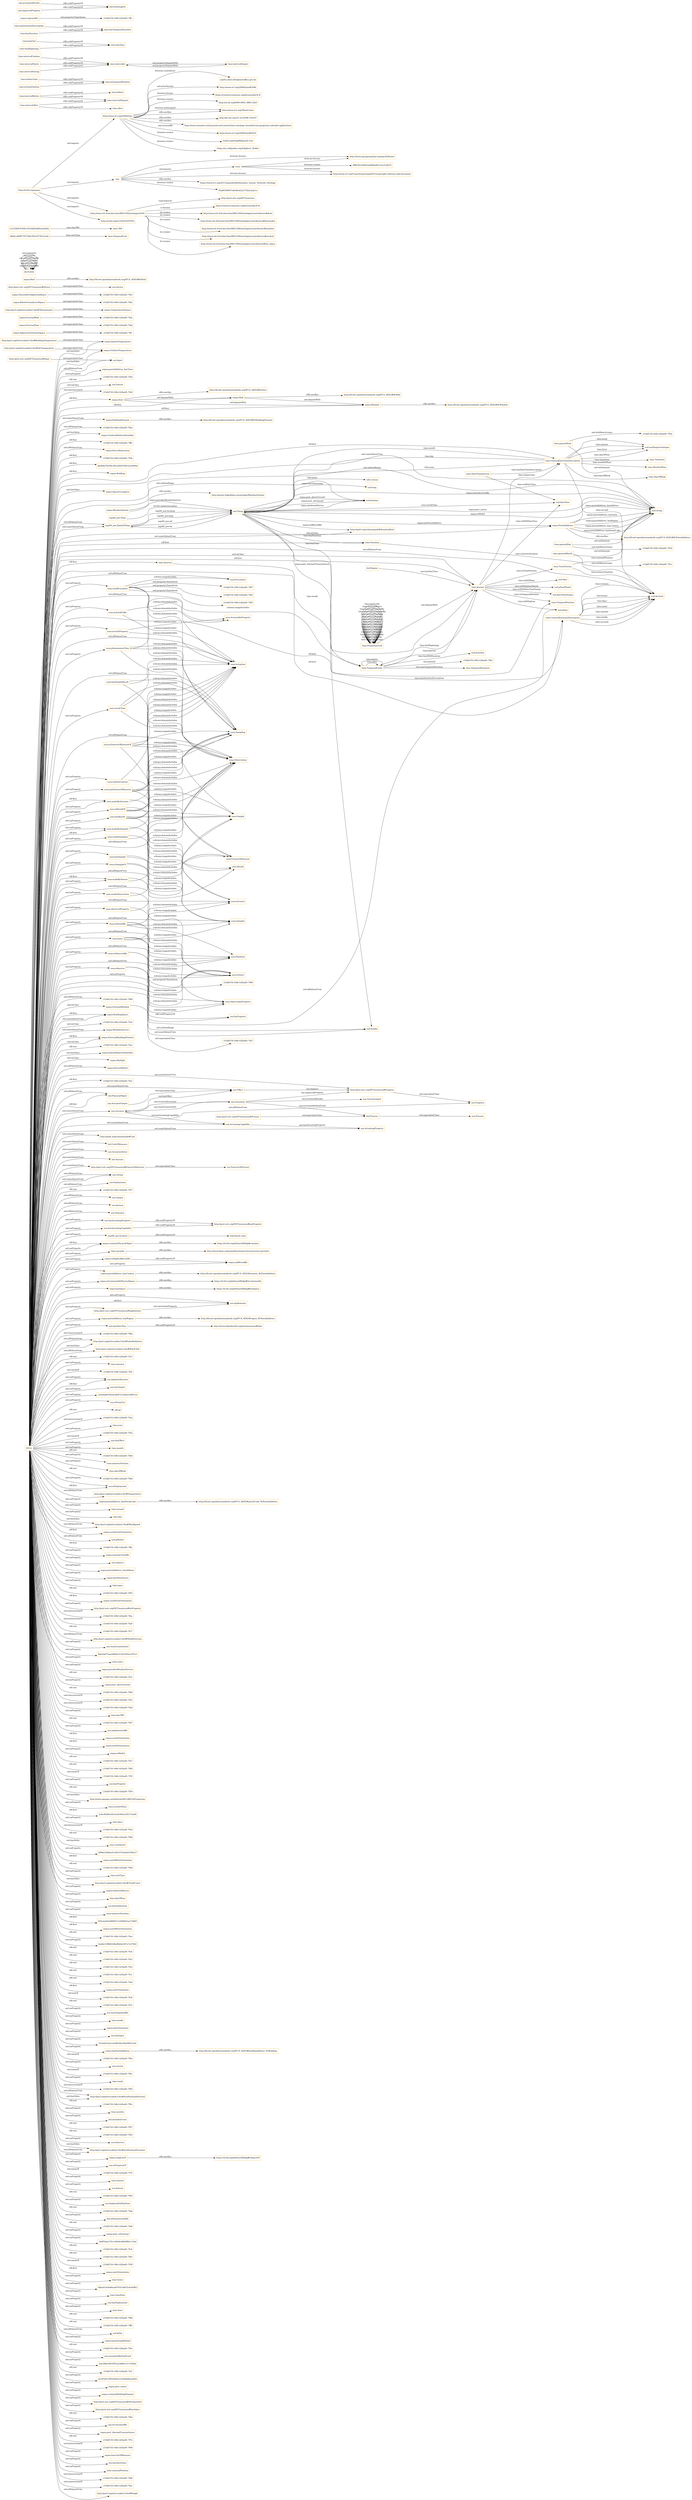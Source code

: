 digraph ar2dtool_diagram { 
rankdir=LR;
size="1501"
node [shape = rectangle, color="orange"]; "ssn:Sensor" "eepsa:Window" "-21bbf150:168c1d2ba0f:-7ff1" "eepsa:BuildingElement" "-21bbf150:168c1d2ba0f:-7fad" "eepsa:ExternalWall" "-21bbf150:168c1d2ba0f:-7fb2" "eepsa:OutdoorRelativeHumidity" "-21bbf150:168c1d2ba0f:-7ff0" "eepsa:DeviceRelocation" "-21bbf150:168c1d2ba0f:-7feb" "ssn:FeatureOfInterest" "eepsa:Door" "eepsa:IndoorTemperature" "eepsa:Building" "eepsa:SpaceOccupancy" "eepsa:PostalAddress" "-21bbf150:168c1d2ba0f:-7f80" "eepsa:TemperatureSensor" "eepsa:ExternalWindow" "eepsa:BelowGroundLevelSpace" "eepsa:AdjacentToOutdoorSpace" "eepsa:BuildingSpace" "-21bbf150:168c1d2ba0f:-7faa" "-21bbf150:168c1d2ba0f:-7fc9" "wgs84_pos:SpatialThing" "eepsa:WeatherService" "eepsa:ExternalBuildingElement" "eepsa:OutdoorTemperature" "eepsa:IndoorRelativeHumidity" "-21bbf150:168c1d2ba0f:-7fa3" "eepsa:NaturallyEnlightenedSpace" "ssn:Process" "eepsa:Skylight" "eepsa:WeatherStation" "eepsa:DeviceShelter" "eepsa:Wall" "eepsa:ExternalDoor" "-21bbf150:168c1d2ba0f:-7fd2" "-21bbf150:168c1d2ba0f:-7fa1" "ssn:Device" "wgs84_pos:Point" "eepsa:Roof" "-21bbf150:168c1d2ba0f:-7fa7" "san:ActuatorInput" "dul:PhysicalObject" "http://purl.oclc.org/NET/ssnx/ssn#Property" "http://qudt.org/schema/qudt#Unit" "dul:UnitOfMeasure" "san:ActuatingProperty" "san:ActuationValue" "san:ActuatorOutput" "san:ActuatingCapability" "dul:Amount" "san:Actuator" "http://purl.oclc.org/NET/ssnx/ssn#FeatureOfInterest" "http://purl.oclc.org/NET/ssnx/ssn#Device" "san:Actuation" "http://purl.oclc.org/NET/ssnx/ssn#Process" "dul:Process" "dul:Region" "dul:Entity" "san:Acting" "http://qudt.org/schema/qudt#QuantityKind" "san:Effect" "http://purl.oclc.org/NET/ssnx/ssn#Input" "ssn:Deployment" "ssn:Input" "sosa:Actuation" "ssn:Output" "sosa:Observation" "ssn:Property" "ssn:System" "sosa:Sampling" "ssn:Stimulus" "time:TimeZone" "time:GeneralDateTimeDescription" "time:DateTimeInterval" "3bb8ccd08f73975492395c97765a1e4e" "12125fd47639415010dd5a964ceed56a" "time:TRS" "time:TemporalDuration" "time:Duration" "time:GeneralDurationDescription" "time:ProperInterval" "time:TimePosition" "time:TemporalPosition" "time:Interval" "time:TemporalEntity" "time:MonthOfYear" "time:TemporalUnit" "time:Instant" "time:DayOfWeek" "sosa:ObservableProperty" "sosa:FeatureOfInterest" "sosa:Platform" "sosa:ActuatableProperty" "sosa:Actuator" "sosa:Sample" "sosa:Sensor" "sosa:Procedure" "sosa:Result" "sosa:Sampler" ; /*classes style*/
	"san:hasActuatingProperty" -> "http://purl.oclc.org/NET/ssnx/ssn#hasProperty" [ label = "rdfs:subPropertyOf" ];
	"sosa:usedProcedure" -> "-21bbf150:168c1d2ba0f:-7f63" [ label = "owl:propertyChainAxiom" ];
	"sosa:usedProcedure" -> "-21bbf150:168c1d2ba0f:-7f65" [ label = "owl:propertyChainAxiom" ];
	"sosa:usedProcedure" -> "-21bbf150:168c1d2ba0f:-7f67" [ label = "owl:propertyChainAxiom" ];
	"sosa:usedProcedure" -> "sosa:Procedure" [ label = "schema:rangeIncludes" ];
	"sosa:usedProcedure" -> "sosa:Sampling" [ label = "schema:domainIncludes" ];
	"sosa:usedProcedure" -> "sosa:Observation" [ label = "schema:domainIncludes" ];
	"sosa:usedProcedure" -> "sosa:Actuation" [ label = "schema:domainIncludes" ];
	"dul:Process" -> "ssn:Process" [ label = "owl:equivalentClass" ];
	"san:hasActuatingCapability" -> "http://purl.oclc.org/NET/ssnx/ssn#hasProperty" [ label = "rdfs:subPropertyOf" ];
	"http://www.w3.org/2006/time" -> "http://orcid.org/0000-0002-3884-3420" [ label = "dcterms:creator" ];
	"http://www.w3.org/2006/time" -> "http://www.w3.org/TR/owl-time" [ label = "rdfs:seeAlso" ];
	"http://www.w3.org/2006/time" -> "http://dx.doi.org/10.3233/SW-150187" [ label = "rdfs:seeAlso" ];
	"http://www.w3.org/2006/time" -> "http://www.semantic-web-journal.net/content/time-ontology-extended-non-gregorian-calendar-applications" [ label = "rdfs:seeAlso" ];
	"http://www.w3.org/2006/time" -> "http://www.w3.org/TR/owl-time" [ label = "dcterms:isVersionOf" ];
	"http://www.w3.org/2006/time" -> "http://www.w3.org/2006/time#2016" [ label = "owl:versionIRI" ];
	"http://www.w3.org/2006/time" -> "mailto:panfeng66@gmail.com" [ label = "dcterms:creator" ];
	"http://www.w3.org/2006/time" -> "https://en.wikipedia.org/wiki/Jerry_Hobbs" [ label = "dcterms:creator" ];
	"http://www.w3.org/2006/time" -> "mailto:chris.little@metoffice.gov.uk" [ label = "dcterms:contributor" ];
	"http://www.w3.org/2006/time" -> "http://www.w3.org/2006/time#2006" [ label = "owl:priorVersion" ];
	"http://www.w3.org/2006/time" -> "https://creativecommons.org/licenses/by/4.0/" [ label = "dcterms:license" ];
	"time:generalDay" -> "-21bbf150:168c1d2ba0f:-7f5d" [ label = "owl:withRestrictions" ];
	"time:generalDay" -> "xsd:string" [ label = "owl:onDatatype" ];
	"time:intervalBefore" -> "time:intervalDisjoint" [ label = "rdfs:subPropertyOf" ];
	"time:intervalBefore" -> "time:before" [ label = "rdfs:subPropertyOf" ];
	"time:inDateTime" -> "time:inTemporalPosition" [ label = "rdfs:subPropertyOf" ];
	"time:intervalFinishes" -> "time:intervalIn" [ label = "rdfs:subPropertyOf" ];
	"wgs84_pos:location" -> "foaf:based_near" [ label = "rdfs:subPropertyOf" ];
	"ssn:" -> "95a6f190957e9c06cd3a27342e3a4c1e" [ label = "dcterms:creator" ];
	"ssn:" -> "http://www.w3.org/Consortium/Legal/2015/copyright-software-and-document" [ label = "dcterms:license" ];
	"ssn:" -> "sosa:" [ label = "owl:imports" ];
	"ssn:" -> "https://www.w3.org/2015/spatial/wiki/Semantic_Sensor_Network_Ontology" [ label = "rdfs:seeAlso" ];
	"ssn:" -> "http://www.opengeospatial.org/ogc/Software" [ label = "dcterms:license" ];
	"eepsa:Window" -> "http://ifcowl.openbimstandards.org/IFC4_ADD2#IfcWindow" [ label = "rdfs:seeAlso" ];
	"time:hasEnd" -> "time:hasTime" [ label = "rdfs:subPropertyOf" ];
	"eepsa:Wall" -> "http://ifcowl.openbimstandards.org/IFC4_ADD2#IfcWall" [ label = "rdfs:seeAlso" ];
	"eepsa:Wall" -> "eepsa:Window" [ label = "owl:disjointWith" ];
	"sosa:isSampleOf" -> "sosa:FeatureOfInterest" [ label = "schema:rangeIncludes" ];
	"sosa:isSampleOf" -> "sosa:Sample" [ label = "schema:domainIncludes" ];
	"http://purl.oclc.org/NET/ssnx/ssn#Property" -> "ssn:Property" [ label = "owl:equivalentClass" ];
	"sosa:hasSample" -> "sosa:Sample" [ label = "schema:rangeIncludes" ];
	"sosa:hasSample" -> "sosa:FeatureOfInterest" [ label = "schema:domainIncludes" ];
	"http://purl.oclc.org/NET/ssnx/ssn#Input" -> "ssn:Input" [ label = "owl:equivalentClass" ];
	"time:hasDurationDescription" -> "time:hasTemporalDuration" [ label = "rdfs:subPropertyOf" ];
	"sosa:resultTime" -> "sosa:Sampling" [ label = "schema:domainIncludes" ];
	"sosa:resultTime" -> "sosa:Observation" [ label = "schema:domainIncludes" ];
	"sosa:resultTime" -> "sosa:Actuation" [ label = "schema:domainIncludes" ];
	"eepsa:capturedIn" -> "-21bbf150:168c1d2ba0f:-7ffc" [ label = "owl:propertyChainAxiom" ];
	"eepsa:ExternalWall" -> "-21bbf150:168c1d2ba0f:-7faa" [ label = "owl:equivalentClass" ];
	"time:intervalIn" -> "time:intervalEquals" [ label = "owl:propertyDisjointWith" ];
	"time:inTimePosition" -> "time:inTemporalPosition" [ label = "rdfs:subPropertyOf" ];
	"sosa:madeObservation" -> "sosa:Observation" [ label = "schema:rangeIncludes" ];
	"sosa:madeObservation" -> "sosa:Sensor" [ label = "schema:domainIncludes" ];
	"eepsa:Door" -> "http://ifcowl.openbimstandards.org/IFC4_ADD2#IfcDoor" [ label = "rdfs:seeAlso" ];
	"eepsa:Door" -> "eepsa:Window" [ label = "owl:disjointWith" ];
	"eepsa:Door" -> "eepsa:Wall" [ label = "owl:disjointWith" ];
	"eepsa:Roof" -> "http://ifcowl.openbimstandards.org/IFC4_ADD2#IfcRoof" [ label = "rdfs:seeAlso" ];
	"sosa:actsOnProperty" -> "sosa:ActuatableProperty" [ label = "schema:rangeIncludes" ];
	"sosa:actsOnProperty" -> "sosa:Actuation" [ label = "schema:domainIncludes" ];
	"eepsa:WeatherStation" -> "http://aemet.linkeddata.es/ontology/WeatherStation" [ label = "rdfs:seeAlso" ];
	"sosa:hasSimpleResult" -> "sosa:Sampling" [ label = "schema:domainIncludes" ];
	"sosa:hasSimpleResult" -> "sosa:Observation" [ label = "schema:domainIncludes" ];
	"sosa:hasSimpleResult" -> "sosa:Actuation" [ label = "schema:domainIncludes" ];
	"eepsa:PostalAddress" -> "http://ifcowl.openbimstandards.org/IFC4_ADD2#IfcPostalAddress" [ label = "rdfs:seeAlso" ];
	"eepsa:containsPhysicalObject" -> "https://w3id.org/def/saref4bldg#contains" [ label = "rdfs:seeAlso" ];
	"time:generalYear" -> "-21bbf150:168c1d2ba0f:-7f5b" [ label = "owl:withRestrictions" ];
	"time:generalYear" -> "xsd:string" [ label = "owl:onDatatype" ];
	"http://purl.oclc.org/NET/ssnx/ssn#Device" -> "ssn:Device" [ label = "owl:equivalentClass" ];
	"sosa:observedProperty" -> "sosa:ObservableProperty" [ label = "schema:rangeIncludes" ];
	"sosa:observedProperty" -> "sosa:Observation" [ label = "schema:domainIncludes" ];
	"eepsa:ExternalWindow" -> "-21bbf150:168c1d2ba0f:-7fa7" [ label = "owl:equivalentClass" ];
	"time:intervalStarts" -> "time:intervalIn" [ label = "rdfs:subPropertyOf" ];
	"sosa:observes" -> "ssn:forProperty" [ label = "rdfs:subPropertyOf" ];
	"sosa:observes" -> "sosa:ObservableProperty" [ label = "schema:rangeIncludes" ];
	"sosa:observes" -> "sosa:Sensor" [ label = "schema:domainIncludes" ];
	"eepsa:AdjacentToOutdoorSpace" -> "-21bbf150:168c1d2ba0f:-7ff1" [ label = "owl:equivalentClass" ];
	"time:intervalDuring" -> "time:intervalIn" [ label = "rdfs:subPropertyOf" ];
	"time:ProperInterval" -> "time:Instant" [ label = "owl:disjointWith" ];
	"time:seconds" -> "http://www.bipm.org/en/publications/si-brochure/second.html" [ label = "rdfs:seeAlso" ];
	"eepsa:isHighlyAffectedBy" -> "eepsa:isAffectedBy" [ label = "rdfs:subPropertyOf" ];
	"time:generalMonth" -> "-21bbf150:168c1d2ba0f:-7f5c" [ label = "owl:withRestrictions" ];
	"time:generalMonth" -> "xsd:string" [ label = "owl:onDatatype" ];
	"sosa:hasFeatureOfInterest" -> "sosa:Observation" [ label = "schema:domainIncludes" ];
	"sosa:hasFeatureOfInterest" -> "sosa:FeatureOfInterest" [ label = "schema:rangeIncludes" ];
	"sosa:hasFeatureOfInterest" -> "sosa:Sampling" [ label = "schema:domainIncludes" ];
	"sosa:hasFeatureOfInterest" -> "sosa:Actuation" [ label = "schema:domainIncludes" ];
	"sosa:hasFeatureOfInterest" -> "sosa:Sample" [ label = "schema:rangeIncludes" ];
	"time:intervalEquals" -> "time:intervalIn" [ label = "owl:propertyDisjointWith" ];
	"eepsa:NaturallyEnlightenedSpace" -> "-21bbf150:168c1d2ba0f:-7fa3" [ label = "owl:equivalentClass" ];
	"sosa:isFeatureOfInterestOf" -> "sosa:FeatureOfInterest" [ label = "schema:domainIncludes" ];
	"sosa:isFeatureOfInterestOf" -> "sosa:Actuation" [ label = "schema:rangeIncludes" ];
	"sosa:isFeatureOfInterestOf" -> "sosa:Sampling" [ label = "schema:rangeIncludes" ];
	"sosa:isFeatureOfInterestOf" -> "sosa:Observation" [ label = "schema:rangeIncludes" ];
	"sosa:isFeatureOfInterestOf" -> "sosa:Sample" [ label = "schema:domainIncludes" ];
	"sosa:" -> "http://www.opengeospatial.org/ogc/Software" [ label = "dcterms:license" ];
	"sosa:" -> "4f8020a29465dadfb9a9913e2a5c8d25" [ label = "dcterms:creator" ];
	"sosa:" -> "http://www.w3.org/Consortium/Legal/2015/copyright-software-and-document" [ label = "dcterms:license" ];
	"sosa:madeBySampler" -> "sosa:Sampler" [ label = "schema:rangeIncludes" ];
	"sosa:madeBySampler" -> "sosa:Sampling" [ label = "schema:domainIncludes" ];
	"eepsa:BelowGroundLevelSpace" -> "-21bbf150:168c1d2ba0f:-7fd2" [ label = "owl:equivalentClass" ];
	"sosa:madeActuation" -> "sosa:Actuation" [ label = "schema:rangeIncludes" ];
	"sosa:madeActuation" -> "sosa:Actuator" [ label = "schema:domainIncludes" ];
	"san:ActuatorOutput" -> "san:Effect" [ label = "owl:equivalentClass" ];
	"http://purl.oclc.org/NET/ssnx/ssn#Process" -> "dul:Process" [ label = "owl:equivalentClass" ];
	"sosa:madeByActuator" -> "sosa:Actuator" [ label = "schema:rangeIncludes" ];
	"sosa:madeByActuator" -> "sosa:Actuation" [ label = "schema:domainIncludes" ];
	"http://purl.org/iot/vocab/m3-lite#AirTemperature" -> "eepsa:OutdoorTemperature" [ label = "owl:equivalentClass" ];
	"eepsa:postalAddress_hasCountry" -> "http://ifcowl.openbimstandards.org/IFC4_ADD2#country_IfcPostalAddress" [ label = "rdfs:seeAlso" ];
	"time:hasDuration" -> "time:hasTemporalDuration" [ label = "rdfs:subPropertyOf" ];
	"time:hasBeginning" -> "time:hasTime" [ label = "rdfs:subPropertyOf" ];
	"sosa:isActedOnBy" -> "sosa:Actuation" [ label = "schema:rangeIncludes" ];
	"sosa:isActedOnBy" -> "sosa:ActuatableProperty" [ label = "schema:domainIncludes" ];
	"eepsa:isContainedInPhysicalSpace" -> "https://w3id.org/def/saref4bldg#isContainedIn" [ label = "rdfs:seeAlso" ];
	"sosa:isObservedBy" -> "sosa:Sensor" [ label = "schema:rangeIncludes" ];
	"sosa:isObservedBy" -> "sosa:ObservableProperty" [ label = "schema:domainIncludes" ];
	"http://purl.org/iot/vocab/m3-lite#Thermometer" -> "eepsa:TemperatureSensor" [ label = "owl:equivalentClass" ];
	"san:actuationResults" -> "dul:isSettingFor" [ label = "rdfs:subPropertyOf" ];
	"sosa:hosts" -> "-21bbf150:168c1d2ba0f:-7f69" [ label = "owl:propertyChainAxiom" ];
	"sosa:hosts" -> "sosa:Platform" [ label = "schema:rangeIncludes" ];
	"sosa:hosts" -> "sosa:Actuator" [ label = "schema:rangeIncludes" ];
	"sosa:hosts" -> "sosa:Sampler" [ label = "schema:rangeIncludes" ];
	"sosa:hosts" -> "sosa:Sensor" [ label = "schema:rangeIncludes" ];
	"sosa:hosts" -> "sosa:Platform" [ label = "schema:domainIncludes" ];
	"eepsa:BuildingElement" -> "http://ifcowl.openbimstandards.org/IFC4_ADD2#IfcBuildingElement" [ label = "rdfs:seeAlso" ];
	"http://purl.org/iot/vocab/m3-lite#BuildingTemperature" -> "eepsa:IndoorTemperature" [ label = "owl:equivalentClass" ];
	"eepsa:hasSpace" -> "https://w3id.org/def/saref4bldg#hasSpace" [ label = "rdfs:seeAlso" ];
	"time:TemporalEntity" -> "-21bbf150:168c1d2ba0f:-7f61" [ label = "owl:unionOf" ];
	"http://purl.oclc.org/NET/ssnx/ssn#implements" -> "ssn:implements" [ label = "owl:equivalentProperty" ];
	"eepsa:postalAddress_hasRegion" -> "http://ifcowl.openbimstandards.org/IFC4_ADD2#region_IfcPostalAddress" [ label = "rdfs:seeAlso" ];
	"san:hasDateTime" -> "http://www.linkedmodel.org/schema/vaem#date" [ label = "rdfs:subPropertyOf" ];
	"sosa:phenomenonTime" -> "time:TemporalEntity" [ label = "schema:rangeIncludes" ];
	"sosa:phenomenonTime" -> "sosa:Sampling" [ label = "schema:domainIncludes" ];
	"sosa:phenomenonTime" -> "sosa:Observation" [ label = "schema:domainIncludes" ];
	"sosa:phenomenonTime" -> "sosa:Actuation" [ label = "schema:domainIncludes" ];
	"NULL" -> "-21bbf150:168c1d2ba0f:-7fbb" [ label = "owl:intersectionOf" ];
	"NULL" -> "http://purl.org/iot/vocab/m3-lite#SolarRadiation" [ label = "owl:allValuesFrom" ];
	"NULL" -> "http://purl.org/iot/vocab/m3-lite#WindChill" [ label = "owl:allValuesFrom" ];
	"NULL" -> "-21bbf150:168c1d2ba0f:-7fc3" [ label = "rdf:rest" ];
	"NULL" -> "http://qudt.org/schema/qudt#QuantityKind" [ label = "owl:someValuesFrom" ];
	"NULL" -> "ssn:implements" [ label = "owl:onProperty" ];
	"NULL" -> "time:minutes" [ label = "owl:onProperty" ];
	"NULL" -> "eepsa:Building" [ label = "rdf:first" ];
	"NULL" -> "sosa:isActedOnBy" [ label = "owl:onProperty" ];
	"NULL" -> "-21bbf150:168c1d2ba0f:-7fef" [ label = "owl:unionOf" ];
	"NULL" -> "ssn:deployedSystem" [ label = "owl:onProperty" ];
	"NULL" -> "sosa:madeBySampler" [ label = "rdf:first" ];
	"NULL" -> "ssn:hasOutput" [ label = "owl:onProperty" ];
	"NULL" -> "120e0a9055934cd0972339e931f69722" [ label = "owl:onProperty" ];
	"NULL" -> "eepsa:Window" [ label = "rdf:first" ];
	"NULL" -> "ssn:isProxyFor" [ label = "owl:onProperty" ];
	"NULL" -> "dul:Amount" [ label = "owl:someValuesFrom" ];
	"NULL" -> "rdf:nil" [ label = "rdf:rest" ];
	"NULL" -> "http://purl.oclc.org/NET/ssnx/ssn#FeatureOfInterest" [ label = "owl:someValuesFrom" ];
	"NULL" -> "-21bbf150:168c1d2ba0f:-7fa2" [ label = "owl:intersectionOf" ];
	"NULL" -> "time:year" [ label = "owl:onProperty" ];
	"NULL" -> "-21bbf150:168c1d2ba0f:-7f5a" [ label = "owl:unionOf" ];
	"NULL" -> "dul:PhysicalObject" [ label = "owl:allValuesFrom" ];
	"NULL" -> "sosa:isSampleOf" [ label = "owl:onProperty" ];
	"NULL" -> "san:hasActuatingCapability" [ label = "owl:onProperty" ];
	"NULL" -> "eepsa:Door" [ label = "rdf:first" ];
	"NULL" -> "time:GeneralDateTimeDescription" [ label = "rdf:first" ];
	"NULL" -> "time:Instant" [ label = "owl:onClass" ];
	"NULL" -> "eepsa:isContainedInPhysicalSpace" [ label = "owl:onProperty" ];
	"NULL" -> "san:hasEffect" [ label = "owl:onProperty" ];
	"NULL" -> "wgs84_pos:location" [ label = "owl:onProperty" ];
	"NULL" -> "time:month" [ label = "owl:onProperty" ];
	"NULL" -> "-21bbf150:168c1d2ba0f:-7fb0" [ label = "rdf:rest" ];
	"NULL" -> "-21bbf150:168c1d2ba0f:-7fc9" [ label = "owl:onClass" ];
	"NULL" -> "time:numericPosition" [ label = "owl:onProperty" ];
	"NULL" -> "sosa:hosts" [ label = "owl:onProperty" ];
	"NULL" -> "time:dayOfWeek" [ label = "owl:onProperty" ];
	"NULL" -> "san:hasActuatingProperty" [ label = "owl:onProperty" ];
	"NULL" -> "-21bbf150:168c1d2ba0f:-7fb9" [ label = "rdf:rest" ];
	"NULL" -> "ssn:inDeployment" [ label = "owl:onProperty" ];
	"NULL" -> "http://purl.org/iot/vocab/m3-lite#Temperature" [ label = "owl:allValuesFrom" ];
	"NULL" -> "eepsa:postalAddress_hasPostalCode" [ label = "owl:onProperty" ];
	"NULL" -> "ssn:Input" [ label = "owl:allValuesFrom" ];
	"NULL" -> "time:second" [ label = "owl:onProperty" ];
	"NULL" -> "sosa:Sampler" [ label = "owl:allValuesFrom" ];
	"NULL" -> "time:day" [ label = "owl:onProperty" ];
	"NULL" -> "san:ActuatingProperty" [ label = "owl:someValuesFrom" ];
	"NULL" -> "http://purl.org/iot/vocab/m3-lite#WindSpeed" [ label = "owl:hasValue" ];
	"NULL" -> "-21bbf150:168c1d2ba0f:-7fa1" [ label = "rdf:first" ];
	"NULL" -> "wgs84_pos:SpatialThing" [ label = "owl:allValuesFrom" ];
	"NULL" -> "eepsa:northEastOrientation" [ label = "rdf:first" ];
	"NULL" -> "xsd:gMonth" [ label = "owl:allValuesFrom" ];
	"NULL" -> "-21bbf150:168c1d2ba0f:-7ffa" [ label = "rdf:first" ];
	"NULL" -> "eepsa:DeviceShelter" [ label = "owl:allValuesFrom" ];
	"NULL" -> "eepsa:manufacturedBy" [ label = "owl:onProperty" ];
	"NULL" -> "xsd:double" [ label = "owl:onDataRange" ];
	"NULL" -> "san:impacts" [ label = "owl:onProperty" ];
	"NULL" -> "san:Actuator" [ label = "owl:someValuesFrom" ];
	"NULL" -> "eepsa:OutdoorTemperature" [ label = "owl:hasValue" ];
	"NULL" -> "eepsa:postalAddress_hasAddress" [ label = "owl:onProperty" ];
	"NULL" -> "eepsa:hasDataSource" [ label = "owl:onProperty" ];
	"NULL" -> "foaf:name" [ label = "owl:onProperty" ];
	"NULL" -> "ssn:forProperty" [ label = "owl:onProperty" ];
	"NULL" -> "-21bbf150:168c1d2ba0f:-7f93" [ label = "rdf:rest" ];
	"NULL" -> "sosa:hasSample" [ label = "owl:onProperty" ];
	"NULL" -> "eepsa:southEastOrientation" [ label = "rdf:first" ];
	"NULL" -> "http://purl.oclc.org/NET/ssnx/ssn#forProperty" [ label = "owl:onProperty" ];
	"NULL" -> "-21bbf150:168c1d2ba0f:-7fee" [ label = "owl:intersectionOf" ];
	"NULL" -> "-21bbf150:168c1d2ba0f:-7fa6" [ label = "owl:intersectionOf" ];
	"NULL" -> "-21bbf150:168c1d2ba0f:-7fc7" [ label = "rdf:rest" ];
	"NULL" -> "http://purl.org/iot/vocab/m3-lite#WindDirection" [ label = "owl:allValuesFrom" ];
	"NULL" -> "san:wasActuationSent" [ label = "owl:onProperty" ];
	"NULL" -> "8ab2def72aa2d646c5145e505ea767e1" [ label = "owl:onProperty" ];
	"NULL" -> "sosa:actsOnProperty" [ label = "owl:onProperty" ];
	"NULL" -> "time:years" [ label = "owl:onProperty" ];
	"NULL" -> "eepsa:providesWeatherService" [ label = "owl:onProperty" ];
	"NULL" -> "-21bbf150:168c1d2ba0f:-7fc2" [ label = "rdf:rest" ];
	"NULL" -> "eepsa:pset_aboveGround" [ label = "owl:onProperty" ];
	"NULL" -> "eepsa:IndoorTemperature" [ label = "owl:hasValue" ];
	"NULL" -> "-21bbf150:168c1d2ba0f:-7f60" [ label = "rdf:rest" ];
	"NULL" -> "-21bbf150:168c1d2ba0f:-7fd1" [ label = "owl:intersectionOf" ];
	"NULL" -> "-21bbf150:168c1d2ba0f:-7fa9" [ label = "owl:intersectionOf" ];
	"NULL" -> "time:hasTRS" [ label = "owl:onProperty" ];
	"NULL" -> "-21bbf150:168c1d2ba0f:-7feb" [ label = "rdf:first" ];
	"NULL" -> "-21bbf150:168c1d2ba0f:-7f97" [ label = "rdf:rest" ];
	"NULL" -> "ssn:Stimulus" [ label = "owl:allValuesFrom" ];
	"NULL" -> "ssn:implementedBy" [ label = "owl:onProperty" ];
	"NULL" -> "eepsa:southOrientation" [ label = "rdf:first" ];
	"NULL" -> "eepsa:northOrientation" [ label = "rdf:first" ];
	"NULL" -> "eepsa:isModel" [ label = "owl:onProperty" ];
	"NULL" -> "-21bbf150:168c1d2ba0f:-7fe7" [ label = "rdf:rest" ];
	"NULL" -> "sosa:madeActuation" [ label = "owl:onProperty" ];
	"NULL" -> "xsd:boolean" [ label = "owl:onDataRange" ];
	"NULL" -> "sosa:isObservedBy" [ label = "owl:onProperty" ];
	"NULL" -> "xsd:string" [ label = "owl:someValuesFrom" ];
	"NULL" -> "-21bbf150:168c1d2ba0f:-7f64" [ label = "rdf:rest" ];
	"NULL" -> "-21bbf150:168c1d2ba0f:-7f5f" [ label = "owl:unionOf" ];
	"NULL" -> "sosa:observedProperty" [ label = "owl:onProperty" ];
	"NULL" -> "sosa:Actuation" [ label = "owl:allValuesFrom" ];
	"NULL" -> "sosa:madeObservation" [ label = "owl:onProperty" ];
	"NULL" -> "ssn:hasProperty" [ label = "owl:onProperty" ];
	"NULL" -> "sosa:hasFeatureOfInterest" [ label = "owl:onProperty" ];
	"NULL" -> "-21bbf150:168c1d2ba0f:-7f59" [ label = "rdf:rest" ];
	"NULL" -> "xsd:string" [ label = "owl:onDataRange" ];
	"NULL" -> "http://www.opengis.net/def/uom/ISO-8601/0/Gregorian" [ label = "owl:hasValue" ];
	"NULL" -> "time:monthOfYear" [ label = "owl:onProperty" ];
	"NULL" -> "2cfecf0406c0432cb0394a32f2155a90" [ label = "rdf:first" ];
	"NULL" -> "time:days" [ label = "owl:onProperty" ];
	"NULL" -> "-21bbf150:168c1d2ba0f:-7fe4" [ label = "owl:intersectionOf" ];
	"NULL" -> "-21bbf150:168c1d2ba0f:-7f68" [ label = "rdf:rest" ];
	"NULL" -> "time:unitMonth" [ label = "owl:hasValue" ];
	"NULL" -> "san:Effect" [ label = "owl:someValuesFrom" ];
	"NULL" -> "df9bb528bda5e3d41974efae832f0a27" [ label = "owl:onProperty" ];
	"NULL" -> "ssn:Deployment" [ label = "owl:allValuesFrom" ];
	"NULL" -> "sosa:hasResult" [ label = "owl:onProperty" ];
	"NULL" -> "sosa:madeBySampler" [ label = "owl:onProperty" ];
	"NULL" -> "ssn:Sensor" [ label = "owl:onClass" ];
	"NULL" -> "eepsa:northWestOrientation" [ label = "rdf:first" ];
	"NULL" -> "-21bbf150:168c1d2ba0f:-7fd9" [ label = "rdf:rest" ];
	"NULL" -> "time:unitType" [ label = "owl:onProperty" ];
	"NULL" -> "http://purl.org/iot/vocab/m3-lite#CloudCover" [ label = "owl:hasValue" ];
	"NULL" -> "http://purl.oclc.org/NET/ssnx/ssn#Property" [ label = "owl:someValuesFrom" ];
	"NULL" -> "sosa:Sample" [ label = "owl:allValuesFrom" ];
	"NULL" -> "eepsa:shelteredDevice" [ label = "owl:onProperty" ];
	"NULL" -> "sosa:FeatureOfInterest" [ label = "owl:allValuesFrom" ];
	"NULL" -> "san:ActuatingCapability" [ label = "owl:someValuesFrom" ];
	"NULL" -> "time:dayOfYear" [ label = "owl:onProperty" ];
	"NULL" -> "ssn:hasSubSystem" [ label = "owl:onProperty" ];
	"NULL" -> "http://purl.oclc.org/NET/ssnx/ssn#implements" [ label = "owl:onProperty" ];
	"NULL" -> "eepsa:SpaceOccupancy" [ label = "owl:hasValue" ];
	"NULL" -> "time:numericDuration" [ label = "owl:onProperty" ];
	"NULL" -> "sosa:ObservableProperty" [ label = "owl:allValuesFrom" ];
	"NULL" -> "05bcda44eb8984513efb98d3aa71f683" [ label = "rdf:first" ];
	"NULL" -> "san:Acting" [ label = "owl:allValuesFrom" ];
	"NULL" -> "eepsa:southWestOrientation" [ label = "rdf:first" ];
	"NULL" -> "eepsa:WeatherService" [ label = "owl:someValuesFrom" ];
	"NULL" -> "ssn:Property" [ label = "owl:allValuesFrom" ];
	"NULL" -> "eepsa:OutdoorRelativeHumidity" [ label = "owl:hasValue" ];
	"NULL" -> "-21bbf150:168c1d2ba0f:-7fea" [ label = "rdf:rest" ];
	"NULL" -> "eepsa:postalAddress_hasRegion" [ label = "owl:onProperty" ];
	"NULL" -> "eepsa:containsPhysicalObject" [ label = "rdf:first" ];
	"NULL" -> "eepsa:hasSpace" [ label = "owl:onProperty" ];
	"NULL" -> "6ab0e10f806266affddde587e7cd7062" [ label = "owl:onProperty" ];
	"NULL" -> "-21bbf150:168c1d2ba0f:-7fc6" [ label = "rdf:rest" ];
	"NULL" -> "san:Acting" [ label = "owl:someValuesFrom" ];
	"NULL" -> "-21bbf150:168c1d2ba0f:-7fe2" [ label = "rdf:rest" ];
	"NULL" -> "eepsa:DeviceRelocation" [ label = "owl:allValuesFrom" ];
	"NULL" -> "-21bbf150:168c1d2ba0f:-7fa5" [ label = "rdf:rest" ];
	"NULL" -> "-21bbf150:168c1d2ba0f:-7fc1" [ label = "rdf:rest" ];
	"NULL" -> "-21bbf150:168c1d2ba0f:-7fa0" [ label = "rdf:rest" ];
	"NULL" -> "eepsa:eastOrientation" [ label = "rdf:first" ];
	"NULL" -> "san:hasDateTime" [ label = "owl:onProperty" ];
	"NULL" -> "sosa:madeBySensor" [ label = "owl:onProperty" ];
	"NULL" -> "dul:UnitOfMeasure" [ label = "owl:someValuesFrom" ];
	"NULL" -> "-21bbf150:168c1d2ba0f:-7fc8" [ label = "owl:oneOf" ];
	"NULL" -> "-21bbf150:168c1d2ba0f:-7fc5" [ label = "rdf:rest" ];
	"NULL" -> "ssn:wasOriginatedBy" [ label = "owl:onProperty" ];
	"NULL" -> "time:weeks" [ label = "owl:onProperty" ];
	"NULL" -> "eepsa:BuildingSpace" [ label = "rdf:first" ];
	"NULL" -> "eepsa:hasOrientation" [ label = "owl:onProperty" ];
	"NULL" -> "ssn:hasInput" [ label = "owl:onProperty" ];
	"NULL" -> "35ae0a5ea5ca3e80cfda2bb49fd3c2bc" [ label = "owl:onProperty" ];
	"NULL" -> "eepsa:hasPostalAddress" [ label = "owl:onProperty" ];
	"NULL" -> "time:GeneralDurationDescription" [ label = "rdf:first" ];
	"NULL" -> "-21bbf150:168c1d2ba0f:-7f9e" [ label = "owl:unionOf" ];
	"NULL" -> "sosa:madeSampling" [ label = "owl:onProperty" ];
	"NULL" -> "san:actsOn" [ label = "owl:onProperty" ];
	"NULL" -> "-21bbf150:168c1d2ba0f:-7fb1" [ label = "owl:unionOf" ];
	"NULL" -> "time:Duration" [ label = "rdf:first" ];
	"NULL" -> "time:week" [ label = "owl:onProperty" ];
	"NULL" -> "-21bbf150:168c1d2ba0f:-7fd5" [ label = "owl:intersectionOf" ];
	"NULL" -> "sosa:madeByActuator" [ label = "rdf:first" ];
	"NULL" -> "http://purl.org/iot/vocab/m3-lite#SunPositionDirection" [ label = "owl:allValuesFrom" ];
	"NULL" -> "-21bbf150:168c1d2ba0f:-7f9c" [ label = "rdf:rest" ];
	"NULL" -> "time:months" [ label = "owl:onProperty" ];
	"NULL" -> "dul:includesEvent" [ label = "owl:onProperty" ];
	"NULL" -> "-21bbf150:168c1d2ba0f:-7fb7" [ label = "rdf:rest" ];
	"NULL" -> "time:Interval" [ label = "rdf:first" ];
	"NULL" -> "-21bbf150:168c1d2ba0f:-7fd3" [ label = "rdf:rest" ];
	"NULL" -> "eepsa:ExternalBuildingElement" [ label = "rdf:first" ];
	"NULL" -> "eepsa:ExternalWindow" [ label = "owl:onClass" ];
	"NULL" -> "eepsa:isHighlyAffectedBy" [ label = "owl:onProperty" ];
	"NULL" -> "sosa:observes" [ label = "owl:onProperty" ];
	"NULL" -> "http://qudt.org/schema/qudt#Unit" [ label = "owl:someValuesFrom" ];
	"NULL" -> "sosa:Actuator" [ label = "owl:allValuesFrom" ];
	"NULL" -> "time:seconds" [ label = "owl:onProperty" ];
	"NULL" -> "sosa:usedProcedure" [ label = "owl:onProperty" ];
	"NULL" -> "http://purl.org/iot/vocab/m3-lite#SolarRadiation" [ label = "owl:hasValue" ];
	"NULL" -> "sosa:Procedure" [ label = "owl:allValuesFrom" ];
	"NULL" -> "ssn:observes" [ label = "owl:onProperty" ];
	"NULL" -> "http://purl.org/iot/vocab/m3-lite#SunPositionElevation" [ label = "owl:hasValue" ];
	"NULL" -> "eepsa:ExternalBuildingElement" [ label = "owl:onClass" ];
	"NULL" -> "eepsa:Skylight" [ label = "owl:onClass" ];
	"NULL" -> "xsd:double" [ label = "owl:someValuesFrom" ];
	"NULL" -> "sosa:Observation" [ label = "owl:allValuesFrom" ];
	"NULL" -> "-21bbf150:168c1d2ba0f:-7f80" [ label = "owl:allValuesFrom" ];
	"NULL" -> "eepsa:isSpaceOf" [ label = "owl:onProperty" ];
	"NULL" -> "sosa:phenomenonTime" [ label = "owl:onProperty" ];
	"NULL" -> "wgs84_pos:SpatialThing" [ label = "owl:someValuesFrom" ];
	"NULL" -> "ssn:isPropertyOf" [ label = "owl:onProperty" ];
	"NULL" -> "-21bbf150:168c1d2ba0f:-7f7f" [ label = "owl:unionOf" ];
	"NULL" -> "time:minute" [ label = "owl:onProperty" ];
	"NULL" -> "ssn:detects" [ label = "owl:onProperty" ];
	"NULL" -> "sosa:madeBySensor" [ label = "rdf:first" ];
	"NULL" -> "-21bbf150:168c1d2ba0f:-7f95" [ label = "rdf:rest" ];
	"NULL" -> "ssn:deployedOnPlatform" [ label = "owl:onProperty" ];
	"NULL" -> "eepsa:BuildingElement" [ label = "owl:someValuesFrom" ];
	"NULL" -> "time:TemporalPosition" [ label = "rdf:first" ];
	"NULL" -> "-21bbf150:168c1d2ba0f:-7fab" [ label = "rdf:rest" ];
	"NULL" -> "dul:isParametrizedBy" [ label = "owl:onProperty" ];
	"NULL" -> "-21bbf150:168c1d2ba0f:-7fa8" [ label = "rdf:rest" ];
	"NULL" -> "eepsa:pset_isExternal" [ label = "owl:onProperty" ];
	"NULL" -> "54df50aa27fcc16644cd840f8411c9ef" [ label = "owl:onProperty" ];
	"NULL" -> "sosa:Sensor" [ label = "owl:allValuesFrom" ];
	"NULL" -> "-21bbf150:168c1d2ba0f:-7fc4" [ label = "rdf:rest" ];
	"NULL" -> "ssn:implements" [ label = "rdf:first" ];
	"NULL" -> "-21bbf150:168c1d2ba0f:-7f62" [ label = "rdf:rest" ];
	"NULL" -> "http://purl.org/iot/vocab/m3-lite#SunPositionDirection" [ label = "owl:hasValue" ];
	"NULL" -> "-21bbf150:168c1d2ba0f:-7f58" [ label = "owl:unionOf" ];
	"NULL" -> "eepsa:postalAddress_hasCountry" [ label = "owl:onProperty" ];
	"NULL" -> "eepsa:westOrientation" [ label = "rdf:first" ];
	"NULL" -> "time:hours" [ label = "owl:onProperty" ];
	"NULL" -> "0bba01dc6d8aea8791b1b655c8c40f83" [ label = "owl:onProperty" ];
	"NULL" -> "time:timeZone" [ label = "owl:onProperty" ];
	"NULL" -> "eepsa:containsPhysicalObject" [ label = "owl:onProperty" ];
	"NULL" -> "ssn:hasDeployment" [ label = "owl:onProperty" ];
	"NULL" -> "ssn:inDeployment" [ label = "rdf:first" ];
	"NULL" -> "sosa:resultTime" [ label = "owl:onProperty" ];
	"NULL" -> "time:hour" [ label = "owl:onProperty" ];
	"NULL" -> "-21bbf150:168c1d2ba0f:-7f66" [ label = "rdf:rest" ];
	"NULL" -> "-21bbf150:168c1d2ba0f:-7ffb" [ label = "rdf:rest" ];
	"NULL" -> "xsd:gDay" [ label = "owl:allValuesFrom" ];
	"NULL" -> "eepsa:hasSolvingMethod" [ label = "owl:onProperty" ];
	"NULL" -> "sosa:madeByActuator" [ label = "owl:onProperty" ];
	"NULL" -> "-21bbf150:168c1d2ba0f:-7f5e" [ label = "rdf:rest" ];
	"NULL" -> "san:actuationMethodUsed" [ label = "owl:onProperty" ];
	"NULL" -> "5dc28fdc4f01ff35ea3b86cc511549de" [ label = "owl:onProperty" ];
	"NULL" -> "-21bbf150:168c1d2ba0f:-7fcf" [ label = "rdf:rest" ];
	"NULL" -> "d2345d5c29f35be81e234fab6beee405" [ label = "owl:onProperty" ];
	"NULL" -> "eepsa:pset_status" [ label = "owl:onProperty" ];
	"NULL" -> "-21bbf150:168c1d2ba0f:-7ff0" [ label = "rdf:first" ];
	"NULL" -> "eepsa:containsBuildingElement" [ label = "owl:onProperty" ];
	"NULL" -> "eepsa:Wall" [ label = "rdf:first" ];
	"NULL" -> "sosa:isResultOf" [ label = "owl:onProperty" ];
	"NULL" -> "http://purl.oclc.org/NET/ssnx/ssn#isPropertyOf" [ label = "owl:onProperty" ];
	"NULL" -> "ssn:System" [ label = "owl:allValuesFrom" ];
	"NULL" -> "http://purl.oclc.org/NET/ssnx/ssn#hasValue" [ label = "owl:onProperty" ];
	"NULL" -> "http://purl.org/iot/vocab/m3-lite#SunPositionElevation" [ label = "owl:allValuesFrom" ];
	"NULL" -> "-21bbf150:168c1d2ba0f:-7fde" [ label = "rdf:rest" ];
	"NULL" -> "sosa:isHostedBy" [ label = "owl:onProperty" ];
	"NULL" -> "eepsa:PostalAddress" [ label = "owl:onClass" ];
	"NULL" -> "san:isConsumedBy" [ label = "owl:onProperty" ];
	"NULL" -> "sosa:Sampling" [ label = "owl:allValuesFrom" ];
	"NULL" -> "xsd:decimal" [ label = "owl:allValuesFrom" ];
	"NULL" -> "eepsa:pset_thermalTransmittance" [ label = "owl:onProperty" ];
	"NULL" -> "-21bbf150:168c1d2ba0f:-7fb2" [ label = "owl:allValuesFrom" ];
	"NULL" -> "dul:PhysicalObject" [ label = "rdf:first" ];
	"NULL" -> "-21bbf150:168c1d2ba0f:-7f7e" [ label = "rdf:rest" ];
	"NULL" -> "-21bbf150:168c1d2ba0f:-7f99" [ label = "owl:intersectionOf" ];
	"NULL" -> "eepsa:hasUnitOfMeasure" [ label = "owl:onProperty" ];
	"NULL" -> "san:ActuationValue" [ label = "owl:someValuesFrom" ];
	"NULL" -> "http://purl.org/iot/vocab/m3-lite#WindSpeed" [ label = "owl:allValuesFrom" ];
	"NULL" -> "dul:hasDataValue" [ label = "owl:onProperty" ];
	"NULL" -> "time:nominalPosition" [ label = "owl:onProperty" ];
	"NULL" -> "sosa:Platform" [ label = "owl:allValuesFrom" ];
	"NULL" -> "-21bbf150:168c1d2ba0f:-7fdb" [ label = "owl:intersectionOf" ];
	"NULL" -> "-21bbf150:168c1d2ba0f:-7fac" [ label = "owl:intersectionOf" ];
	"NULL" -> "http://purl.org/iot/vocab/m3-lite#Weight" [ label = "owl:allValuesFrom" ];
	"NULL" -> "eepsa:postalAddress_hasTown" [ label = "owl:onProperty" ];
	"NULL" -> "xsd:gYear" [ label = "owl:allValuesFrom" ];
	"NULL" -> "ssn:Output" [ label = "owl:allValuesFrom" ];
	"NULL" -> "-21bbf150:168c1d2ba0f:-7fe0" [ label = "rdf:rest" ];
	"NULL" -> "time:Instant" [ label = "rdf:first" ];
	"NULL" -> "eepsa:IndoorRelativeHumidity" [ label = "owl:hasValue" ];
	"NULL" -> "sosa:ActuatableProperty" [ label = "owl:allValuesFrom" ];
	"NULL" -> "eepsa:BuildingSpace" [ label = "owl:someValuesFrom" ];
	"NULL" -> "eepsa:isAffectedBy" [ label = "owl:onProperty" ];
	"NULL" -> "ssn:deployedSystem" [ label = "rdf:first" ];
	"NULL" -> "-21bbf150:168c1d2ba0f:-7fe9" [ label = "owl:intersectionOf" ];
	"NULL" -> "dd268a76039c383e584555833ac0400d" [ label = "rdf:first" ];
	"NULL" -> "-21bbf150:168c1d2ba0f:-7fec" [ label = "rdf:rest" ];
	"NULL" -> "-21bbf150:168c1d2ba0f:-7f57" [ label = "rdf:rest" ];
	"NULL" -> "sosa:Result" [ label = "owl:allValuesFrom" ];
	"sosa:madeSampling" -> "sosa:Sampling" [ label = "schema:rangeIncludes" ];
	"sosa:madeSampling" -> "sosa:Sampler" [ label = "schema:domainIncludes" ];
	"eepsa:isSpaceOf" -> "https://w3id.org/def/saref4bldg#isSpaceOf" [ label = "rdfs:seeAlso" ];
	"sosa:madeBySensor" -> "sosa:Sensor" [ label = "schema:rangeIncludes" ];
	"sosa:madeBySensor" -> "sosa:Observation" [ label = "schema:domainIncludes" ];
	"eepsa:ExternalDoor" -> "-21bbf150:168c1d2ba0f:-7fad" [ label = "owl:equivalentClass" ];
	"eepsa:postalAddress_hasPostalCode" -> "http://ifcowl.openbimstandards.org/IFC4_ADD2#postalCode_IfcPostalAddress" [ label = "rdfs:seeAlso" ];
	"sosa:isHostedBy" -> "sosa:Platform" [ label = "schema:rangeIncludes" ];
	"sosa:isHostedBy" -> "sosa:Platform" [ label = "schema:domainIncludes" ];
	"sosa:isHostedBy" -> "sosa:Sampler" [ label = "schema:domainIncludes" ];
	"sosa:isHostedBy" -> "sosa:Sensor" [ label = "schema:domainIncludes" ];
	"sosa:isHostedBy" -> "sosa:Actuator" [ label = "schema:domainIncludes" ];
	"http://www.irit.fr/recherches/MELODI/ontologies/SAN" -> "http://www.irit.fr/recherches/MELODI/ontologies/contributors#ben_alaya" [ label = "dc:creator" ];
	"http://www.irit.fr/recherches/MELODI/ontologies/SAN" -> "http://purl.oclc.org/NET/ssnx/ssn" [ label = "voaf:reliesOn" ];
	"http://www.irit.fr/recherches/MELODI/ontologies/SAN" -> "http://creativecommons.org/licenses/by/4.0/" [ label = "cc:license" ];
	"http://www.irit.fr/recherches/MELODI/ontologies/SAN" -> "http://www.irit.fr/recherches/MELODI/ontologies/contributors#drira" [ label = "dc:creator" ];
	"http://www.irit.fr/recherches/MELODI/ontologies/SAN" -> "http://www.irit.fr/recherches/MELODI/ontologies/contributors#hernandez" [ label = "dc:creator" ];
	"http://www.irit.fr/recherches/MELODI/ontologies/SAN" -> "http://www.irit.fr/recherches/MELODI/ontologies/contributors#seydoux" [ label = "dc:creator" ];
	"http://www.irit.fr/recherches/MELODI/ontologies/SAN" -> "http://www.irit.fr/recherches/MELODI/ontologies/contributors#monteil" [ label = "dc:creator" ];
	"sosa:isResultOf" -> "sosa:Sample" [ label = "schema:domainIncludes" ];
	"sosa:isResultOf" -> "sosa:Actuation" [ label = "schema:rangeIncludes" ];
	"sosa:isResultOf" -> "sosa:Observation" [ label = "schema:rangeIncludes" ];
	"sosa:isResultOf" -> "sosa:Sampling" [ label = "schema:rangeIncludes" ];
	"sosa:isResultOf" -> "sosa:Result" [ label = "schema:domainIncludes" ];
	"http://w3id.org/eepsa" -> "ssn:" [ label = "owl:imports" ];
	"http://w3id.org/eepsa" -> "http://w3id.org/m3-liteForEEPSA" [ label = "owl:imports" ];
	"http://w3id.org/eepsa" -> "http://www.irit.fr/recherches/MELODI/ontologies/SAN" [ label = "owl:imports" ];
	"http://w3id.org/eepsa" -> "http://www.w3.org/2006/time" [ label = "owl:imports" ];
	"http://purl.oclc.org/NET/ssnx/ssn#FeatureOfInterest" -> "ssn:FeatureOfInterest" [ label = "owl:equivalentClass" ];
	"eepsa:hasPostalAddress" -> "http://ifcowl.openbimstandards.org/IFC4_ADD2#buildingAddress_IfcBuilding" [ label = "rdfs:seeAlso" ];
	"sosa:hasResult" -> "sosa:Sampling" [ label = "schema:domainIncludes" ];
	"sosa:hasResult" -> "sosa:Actuation" [ label = "schema:domainIncludes" ];
	"sosa:hasResult" -> "sosa:Observation" [ label = "schema:domainIncludes" ];
	"sosa:hasResult" -> "sosa:Result" [ label = "schema:rangeIncludes" ];
	"sosa:hasResult" -> "sosa:Sample" [ label = "schema:rangeIncludes" ];
	"time:intervalAfter" -> "time:intervalDisjoint" [ label = "rdfs:subPropertyOf" ];
	"time:intervalAfter" -> "time:after" [ label = "rdfs:subPropertyOf" ];
	"san:impactedProperty" -> "dul:isSettingFor" [ label = "rdfs:subPropertyOf" ];
	"time:TimePosition" -> "xsd:string" [ label = "time:nominalPosition" ];
	"owl:Thing" -> "rdfs:Literal" [ label = "foaf:name" ];
	"time:GeneralDateTimeDescription" -> "time:DayOfWeek" [ label = "time:dayOfWeek" ];
	"time:TemporalEntity" -> "time:Instant" [ label = "time:hasEnd" ];
	"owl:Thing" -> "http://qudt.org/schema/qudt#QuantityKind" [ label = "eepsa:isAffectedBy" ];
	"time:ProperInterval" -> "time:ProperInterval" [ label = "time:intervalContains" ];
	"time:Instant" -> "xsd:gYear" [ label = "time:inXSDgYear" ];
	"time:TemporalEntity" -> "time:Instant" [ label = "time:hasBeginning" ];
	"dul:Entity" -> "dul:Entity" [ label = "san:isConsumedBy" ];
	"time:ProperInterval" -> "time:ProperInterval" [ label = "time:intervalMetBy" ];
	"time:Instant" -> "xsd:dateTimeStamp" [ label = "time:inXSDDateTimeStamp" ];
	"owl:Thing" -> "time:GeneralDurationDescription" [ label = "time:hasDurationDescription" ];
	"san:Actuator" -> "san:ActuatingCapability" [ label = "san:hasActuatingCapability" ];
	"time:GeneralDurationDescription" -> "xsd:decimal" [ label = "time:seconds" ];
	"time:Instant" -> "xsd:date" [ label = "time:inXSDDate" ];
	"time:DateTimeInterval" -> "xsd:dateTime" [ label = "time:xsdDateTime" ];
	"san:Effect" -> "http://purl.oclc.org/NET/ssnx/ssn#Property" [ label = "san:impacts" ];
	"owl:Thing" -> "xsd:string" [ label = "eepsa:manufacturedBy" ];
	"owl:Thing" -> "xsd:dateTime" [ label = "sosa:resultTime" ];
	"time:GeneralDateTimeDescription" -> "time:TimeZone" [ label = "time:timeZone" ];
	"san:Actuator" -> "san:Actuation" [ label = "san:receivedActuation" ];
	"owl:Thing" -> "time:TemporalEntity" [ label = "time:hasTime" ];
	"time:ProperInterval" -> "time:ProperInterval" [ label = "time:intervalStartedBy" ];
	"owl:Thing" -> "xsd:boolean" [ label = "eepsa:shelteredDevice" ];
	"time:Instant" -> "xsd:dateTime" [ label = "time:inXSDDateTime" ];
	"san:Actuator" -> "san:Effect" [ label = "san:hasEffect" ];
	"time:TemporalEntity" -> "xsd:duration" [ label = "time:hasXSDDuration" ];
	"owl:Thing" -> "eepsa:PostalAddress" [ label = "eepsa:hasPostalAddress" ];
	"time:GeneralDateTimeDescription" -> "xsd:nonNegativeInteger" [ label = "time:minute" ];
	"time:GeneralDurationDescription" -> "xsd:decimal" [ label = "time:minutes" ];
	"time:ProperInterval" -> "time:ProperInterval" [ label = "time:intervalFinishes" ];
	"time:Instant" -> "time:TimePosition" [ label = "time:inTimePosition" ];
	"time:ProperInterval" -> "time:ProperInterval" [ label = "time:intervalMeets" ];
	"san:Actuation" -> "http://purl.oclc.org/NET/ssnx/ssn#Property" [ label = "san:impactedProperty" ];
	"12125fd47639415010dd5a964ceed56a" -> "time:TRS" [ label = "time:hasTRS" ];
	"san:Actuation" -> "san:Actuator" [ label = "san:wasActuationSent" ];
	"time:TimePosition" -> "xsd:decimal" [ label = "time:numericPosition" ];
	"time:TemporalEntity" -> "time:TemporalDuration" [ label = "time:hasTemporalDuration" ];
	"time:ProperInterval" -> "time:ProperInterval" [ label = "time:intervalDisjoint" ];
	"owl:Thing" -> "wgs84_pos:SpatialThing" [ label = "wgs84_pos:location" ];
	"dul:Entity" -> "dul:Entity" [ label = "san:controlledBy" ];
	"time:ProperInterval" -> "time:ProperInterval" [ label = "time:intervalBefore" ];
	"time:TemporalEntity" -> "time:TemporalEntity" [ label = "time:after" ];
	"eepsa:PostalAddress" -> "xsd:string" [ label = "eepsa:postalAddress_hasTown" ];
	"time:ProperInterval" -> "time:ProperInterval" [ label = "time:intervalAfter" ];
	"time:DateTimeInterval" -> "time:GeneralDateTimeDescription" [ label = "time:hasDateTimeDescription" ];
	"eepsa:PostalAddress" -> "xsd:string" [ label = "eepsa:postalAddress_hasRegion" ];
	"san:ActuatingCapability" -> "san:ActuatingProperty" [ label = "san:hasActuatingProperty" ];
	"eepsa:PostalAddress" -> "xsd:string" [ label = "eepsa:postalAddress_hasCountry" ];
	"eepsa:WeatherStation" -> "owl:Thing" [ label = "eepsa:providesWeatherService" ];
	"time:ProperInterval" -> "time:ProperInterval" [ label = "time:intervalDuring" ];
	"time:ProperInterval" -> "time:ProperInterval" [ label = "time:intervalEquals" ];
	"time:Duration" -> "xsd:decimal" [ label = "time:numericDuration" ];
	"san:Actuation" -> "dul:Process" [ label = "san:actuationMethodUsed" ];
	"owl:Thing" -> "xsd:long" [ label = "eepsa:obsTimestamp" ];
	"eepsa:PostalAddress" -> "xsd:string" [ label = "eepsa:postalAddress_hasPostalCode" ];
	"wgs84_pos:SpatialThing" -> "owl:Thing" [ label = "wgs84_pos:long" ];
	"time:GeneralDurationDescription" -> "xsd:decimal" [ label = "time:hours" ];
	"3bb8ccd08f73975492395c97765a1e4e" -> "time:TemporalUnit" [ label = "time:unitType" ];
	"time:GeneralDateTimeDescription" -> "owl:Thing" [ label = "time:year" ];
	"owl:Thing" -> "xsd:string" [ label = "eepsa:pset_status" ];
	"eepsa:PostalAddress" -> "xsd:string" [ label = "eepsa:postalAddress_hasAddress" ];
	"time:ProperInterval" -> "time:ProperInterval" [ label = "time:intervalOverlaps" ];
	"time:ProperInterval" -> "time:ProperInterval" [ label = "time:intervalOverlappedBy" ];
	"time:Instant" -> "time:TemporalPosition" [ label = "time:inTemporalPosition" ];
	"time:GeneralDurationDescription" -> "xsd:decimal" [ label = "time:days" ];
	"owl:Thing" -> "xsd:string" [ label = "eepsa:isModel" ];
	"time:Instant" -> "xsd:gYearMonth" [ label = "time:inXSDgYearMonth" ];
	"dul:Entity" -> "dul:Entity" [ label = "san:isController" ];
	"time:Instant" -> "time:GeneralDateTimeDescription" [ label = "time:inDateTime" ];
	"time:GeneralDateTimeDescription" -> "xsd:nonNegativeInteger" [ label = "time:hour" ];
	"dul:Entity" -> "dul:Entity" [ label = "san:isActedUponBy" ];
	"wgs84_pos:SpatialThing" -> "owl:Thing" [ label = "wgs84_pos:alt" ];
	"time:GeneralDurationDescription" -> "xsd:decimal" [ label = "time:years" ];
	"dul:Entity" -> "dul:Entity" [ label = "san:actsOn" ];
	"san:Actuation" -> "san:ActuatorInput" [ label = "san:actuationResults" ];
	"time:GeneralDateTimeDescription" -> "xsd:nonNegativeInteger" [ label = "time:dayOfYear" ];
	"time:GeneralDateTimeDescription" -> "xsd:nonNegativeInteger" [ label = "time:week" ];
	"owl:Thing" -> "time:Duration" [ label = "time:hasDuration" ];
	"time:GeneralDurationDescription" -> "xsd:decimal" [ label = "time:months" ];
	"dul:Region" -> "time:Instant" [ label = "san:hasDateTime" ];
	"time:GeneralDateTimeDescription" -> "owl:Thing" [ label = "time:month" ];
	"time:ProperInterval" -> "time:ProperInterval" [ label = "time:intervalFinishedBy" ];
	"wgs84_pos:SpatialThing" -> "owl:Thing" [ label = "wgs84_pos:lat" ];
	"time:TemporalEntity" -> "time:TemporalEntity" [ label = "time:before" ];
	"owl:Thing" -> "xsd:boolean" [ label = "eepsa:pset_aboveGround" ];
	"time:GeneralDurationDescription" -> "xsd:decimal" [ label = "time:weeks" ];
	"time:GeneralDateTimeDescription" -> "xsd:decimal" [ label = "time:second" ];
	"owl:Thing" -> "xsd:boolean" [ label = "eepsa:pset_isExternal" ];
	"time:ProperInterval" -> "time:ProperInterval" [ label = "time:intervalStarts" ];
	"time:GeneralDateTimeDescription" -> "time:MonthOfYear" [ label = "time:monthOfYear" ];
	"wgs84_pos:Point" -> "owl:Thing" [ label = "iot-lite:relativeLocation" ];
	"time:Interval" -> "time:Instant" [ label = "time:inside" ];
	"time:GeneralDateTimeDescription" -> "owl:Thing" [ label = "time:day" ];
	"dul:Entity" -> "dul:Entity" [ label = "san:consumes" ];
	"time:ProperInterval" -> "time:ProperInterval" [ label = "time:intervalIn" ];
	"owl:Thing" -> "xsd:double" [ label = "eepsa:pset_thermalTransmittance" ];

}
